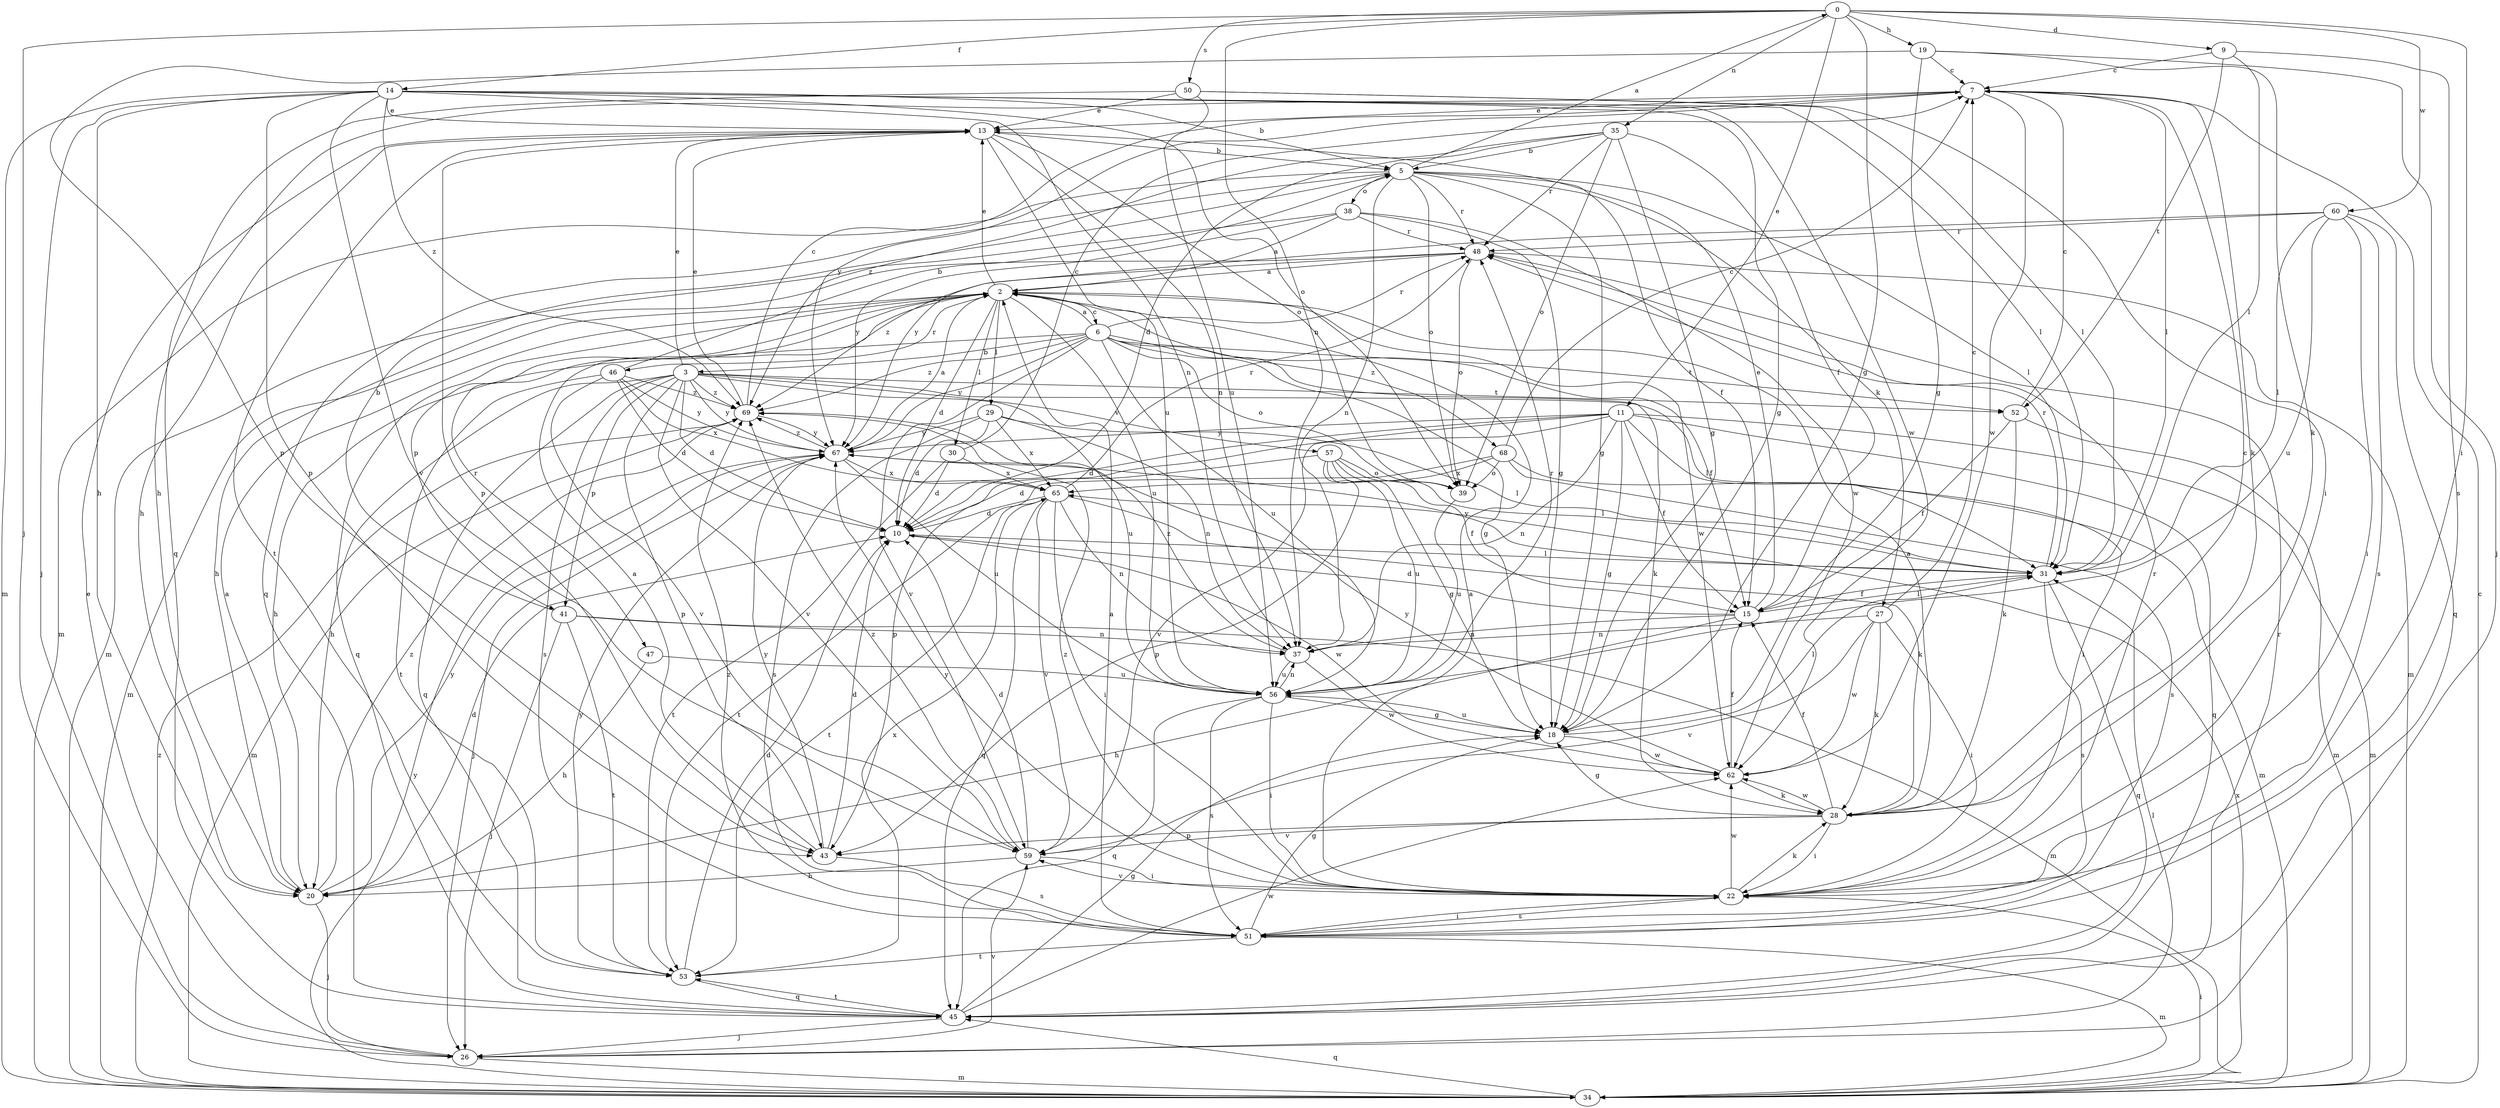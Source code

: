 strict digraph  {
0;
2;
3;
5;
6;
7;
9;
10;
11;
13;
14;
15;
18;
19;
20;
22;
26;
27;
28;
29;
30;
31;
34;
35;
37;
38;
39;
41;
43;
45;
46;
47;
48;
50;
51;
52;
53;
56;
57;
59;
60;
62;
65;
67;
68;
69;
0 -> 9  [label=d];
0 -> 11  [label=e];
0 -> 14  [label=f];
0 -> 18  [label=g];
0 -> 19  [label=h];
0 -> 22  [label=i];
0 -> 26  [label=j];
0 -> 35  [label=n];
0 -> 37  [label=n];
0 -> 50  [label=s];
0 -> 60  [label=w];
2 -> 6  [label=c];
2 -> 10  [label=d];
2 -> 13  [label=e];
2 -> 29  [label=l];
2 -> 30  [label=l];
2 -> 34  [label=m];
2 -> 41  [label=p];
2 -> 45  [label=q];
2 -> 46  [label=r];
2 -> 47  [label=r];
2 -> 56  [label=u];
2 -> 62  [label=w];
2 -> 68  [label=z];
3 -> 10  [label=d];
3 -> 13  [label=e];
3 -> 20  [label=h];
3 -> 31  [label=l];
3 -> 41  [label=p];
3 -> 43  [label=p];
3 -> 45  [label=q];
3 -> 51  [label=s];
3 -> 52  [label=t];
3 -> 56  [label=u];
3 -> 57  [label=v];
3 -> 59  [label=v];
3 -> 67  [label=y];
3 -> 69  [label=z];
5 -> 0  [label=a];
5 -> 15  [label=f];
5 -> 18  [label=g];
5 -> 27  [label=k];
5 -> 31  [label=l];
5 -> 34  [label=m];
5 -> 37  [label=n];
5 -> 38  [label=o];
5 -> 39  [label=o];
5 -> 45  [label=q];
5 -> 48  [label=r];
6 -> 2  [label=a];
6 -> 3  [label=b];
6 -> 15  [label=f];
6 -> 18  [label=g];
6 -> 20  [label=h];
6 -> 28  [label=k];
6 -> 39  [label=o];
6 -> 48  [label=r];
6 -> 52  [label=t];
6 -> 56  [label=u];
6 -> 59  [label=v];
6 -> 67  [label=y];
6 -> 69  [label=z];
7 -> 13  [label=e];
7 -> 20  [label=h];
7 -> 28  [label=k];
7 -> 31  [label=l];
7 -> 62  [label=w];
7 -> 67  [label=y];
9 -> 7  [label=c];
9 -> 31  [label=l];
9 -> 51  [label=s];
9 -> 52  [label=t];
10 -> 31  [label=l];
10 -> 62  [label=w];
11 -> 10  [label=d];
11 -> 15  [label=f];
11 -> 18  [label=g];
11 -> 22  [label=i];
11 -> 34  [label=m];
11 -> 37  [label=n];
11 -> 43  [label=p];
11 -> 45  [label=q];
11 -> 59  [label=v];
11 -> 67  [label=y];
13 -> 5  [label=b];
13 -> 20  [label=h];
13 -> 37  [label=n];
13 -> 39  [label=o];
13 -> 43  [label=p];
13 -> 53  [label=t];
13 -> 56  [label=u];
14 -> 5  [label=b];
14 -> 13  [label=e];
14 -> 18  [label=g];
14 -> 20  [label=h];
14 -> 26  [label=j];
14 -> 31  [label=l];
14 -> 34  [label=m];
14 -> 37  [label=n];
14 -> 39  [label=o];
14 -> 43  [label=p];
14 -> 59  [label=v];
14 -> 62  [label=w];
14 -> 69  [label=z];
15 -> 10  [label=d];
15 -> 13  [label=e];
15 -> 20  [label=h];
15 -> 31  [label=l];
15 -> 37  [label=n];
18 -> 31  [label=l];
18 -> 56  [label=u];
18 -> 62  [label=w];
19 -> 7  [label=c];
19 -> 18  [label=g];
19 -> 26  [label=j];
19 -> 28  [label=k];
19 -> 43  [label=p];
20 -> 2  [label=a];
20 -> 10  [label=d];
20 -> 26  [label=j];
20 -> 67  [label=y];
20 -> 69  [label=z];
22 -> 2  [label=a];
22 -> 28  [label=k];
22 -> 48  [label=r];
22 -> 51  [label=s];
22 -> 59  [label=v];
22 -> 62  [label=w];
22 -> 67  [label=y];
22 -> 69  [label=z];
26 -> 13  [label=e];
26 -> 31  [label=l];
26 -> 34  [label=m];
26 -> 59  [label=v];
27 -> 7  [label=c];
27 -> 22  [label=i];
27 -> 28  [label=k];
27 -> 37  [label=n];
27 -> 59  [label=v];
27 -> 62  [label=w];
28 -> 2  [label=a];
28 -> 7  [label=c];
28 -> 15  [label=f];
28 -> 18  [label=g];
28 -> 22  [label=i];
28 -> 43  [label=p];
28 -> 59  [label=v];
28 -> 62  [label=w];
29 -> 10  [label=d];
29 -> 31  [label=l];
29 -> 37  [label=n];
29 -> 51  [label=s];
29 -> 65  [label=x];
29 -> 67  [label=y];
30 -> 7  [label=c];
30 -> 10  [label=d];
30 -> 53  [label=t];
30 -> 65  [label=x];
31 -> 15  [label=f];
31 -> 45  [label=q];
31 -> 48  [label=r];
31 -> 51  [label=s];
31 -> 67  [label=y];
34 -> 7  [label=c];
34 -> 22  [label=i];
34 -> 45  [label=q];
34 -> 65  [label=x];
34 -> 67  [label=y];
34 -> 69  [label=z];
35 -> 5  [label=b];
35 -> 10  [label=d];
35 -> 15  [label=f];
35 -> 18  [label=g];
35 -> 39  [label=o];
35 -> 48  [label=r];
35 -> 69  [label=z];
37 -> 56  [label=u];
37 -> 62  [label=w];
37 -> 69  [label=z];
38 -> 2  [label=a];
38 -> 18  [label=g];
38 -> 34  [label=m];
38 -> 48  [label=r];
38 -> 62  [label=w];
38 -> 67  [label=y];
39 -> 56  [label=u];
41 -> 5  [label=b];
41 -> 26  [label=j];
41 -> 34  [label=m];
41 -> 37  [label=n];
41 -> 53  [label=t];
43 -> 2  [label=a];
43 -> 10  [label=d];
43 -> 51  [label=s];
43 -> 67  [label=y];
45 -> 18  [label=g];
45 -> 26  [label=j];
45 -> 48  [label=r];
45 -> 53  [label=t];
45 -> 62  [label=w];
46 -> 5  [label=b];
46 -> 10  [label=d];
46 -> 53  [label=t];
46 -> 59  [label=v];
46 -> 65  [label=x];
46 -> 67  [label=y];
46 -> 69  [label=z];
47 -> 20  [label=h];
47 -> 56  [label=u];
48 -> 2  [label=a];
48 -> 20  [label=h];
48 -> 34  [label=m];
48 -> 39  [label=o];
48 -> 69  [label=z];
50 -> 13  [label=e];
50 -> 22  [label=i];
50 -> 31  [label=l];
50 -> 45  [label=q];
50 -> 56  [label=u];
51 -> 2  [label=a];
51 -> 18  [label=g];
51 -> 22  [label=i];
51 -> 34  [label=m];
51 -> 53  [label=t];
51 -> 69  [label=z];
52 -> 7  [label=c];
52 -> 15  [label=f];
52 -> 28  [label=k];
52 -> 34  [label=m];
53 -> 10  [label=d];
53 -> 45  [label=q];
53 -> 65  [label=x];
53 -> 67  [label=y];
56 -> 18  [label=g];
56 -> 22  [label=i];
56 -> 37  [label=n];
56 -> 45  [label=q];
56 -> 48  [label=r];
56 -> 51  [label=s];
57 -> 10  [label=d];
57 -> 15  [label=f];
57 -> 18  [label=g];
57 -> 31  [label=l];
57 -> 39  [label=o];
57 -> 43  [label=p];
57 -> 56  [label=u];
59 -> 10  [label=d];
59 -> 20  [label=h];
59 -> 22  [label=i];
59 -> 69  [label=z];
60 -> 22  [label=i];
60 -> 31  [label=l];
60 -> 45  [label=q];
60 -> 48  [label=r];
60 -> 51  [label=s];
60 -> 56  [label=u];
60 -> 67  [label=y];
62 -> 15  [label=f];
62 -> 28  [label=k];
62 -> 67  [label=y];
65 -> 10  [label=d];
65 -> 22  [label=i];
65 -> 28  [label=k];
65 -> 37  [label=n];
65 -> 45  [label=q];
65 -> 48  [label=r];
65 -> 53  [label=t];
65 -> 59  [label=v];
67 -> 2  [label=a];
67 -> 26  [label=j];
67 -> 56  [label=u];
67 -> 65  [label=x];
67 -> 69  [label=z];
68 -> 7  [label=c];
68 -> 34  [label=m];
68 -> 39  [label=o];
68 -> 51  [label=s];
68 -> 53  [label=t];
68 -> 65  [label=x];
69 -> 7  [label=c];
69 -> 13  [label=e];
69 -> 34  [label=m];
69 -> 67  [label=y];
}
